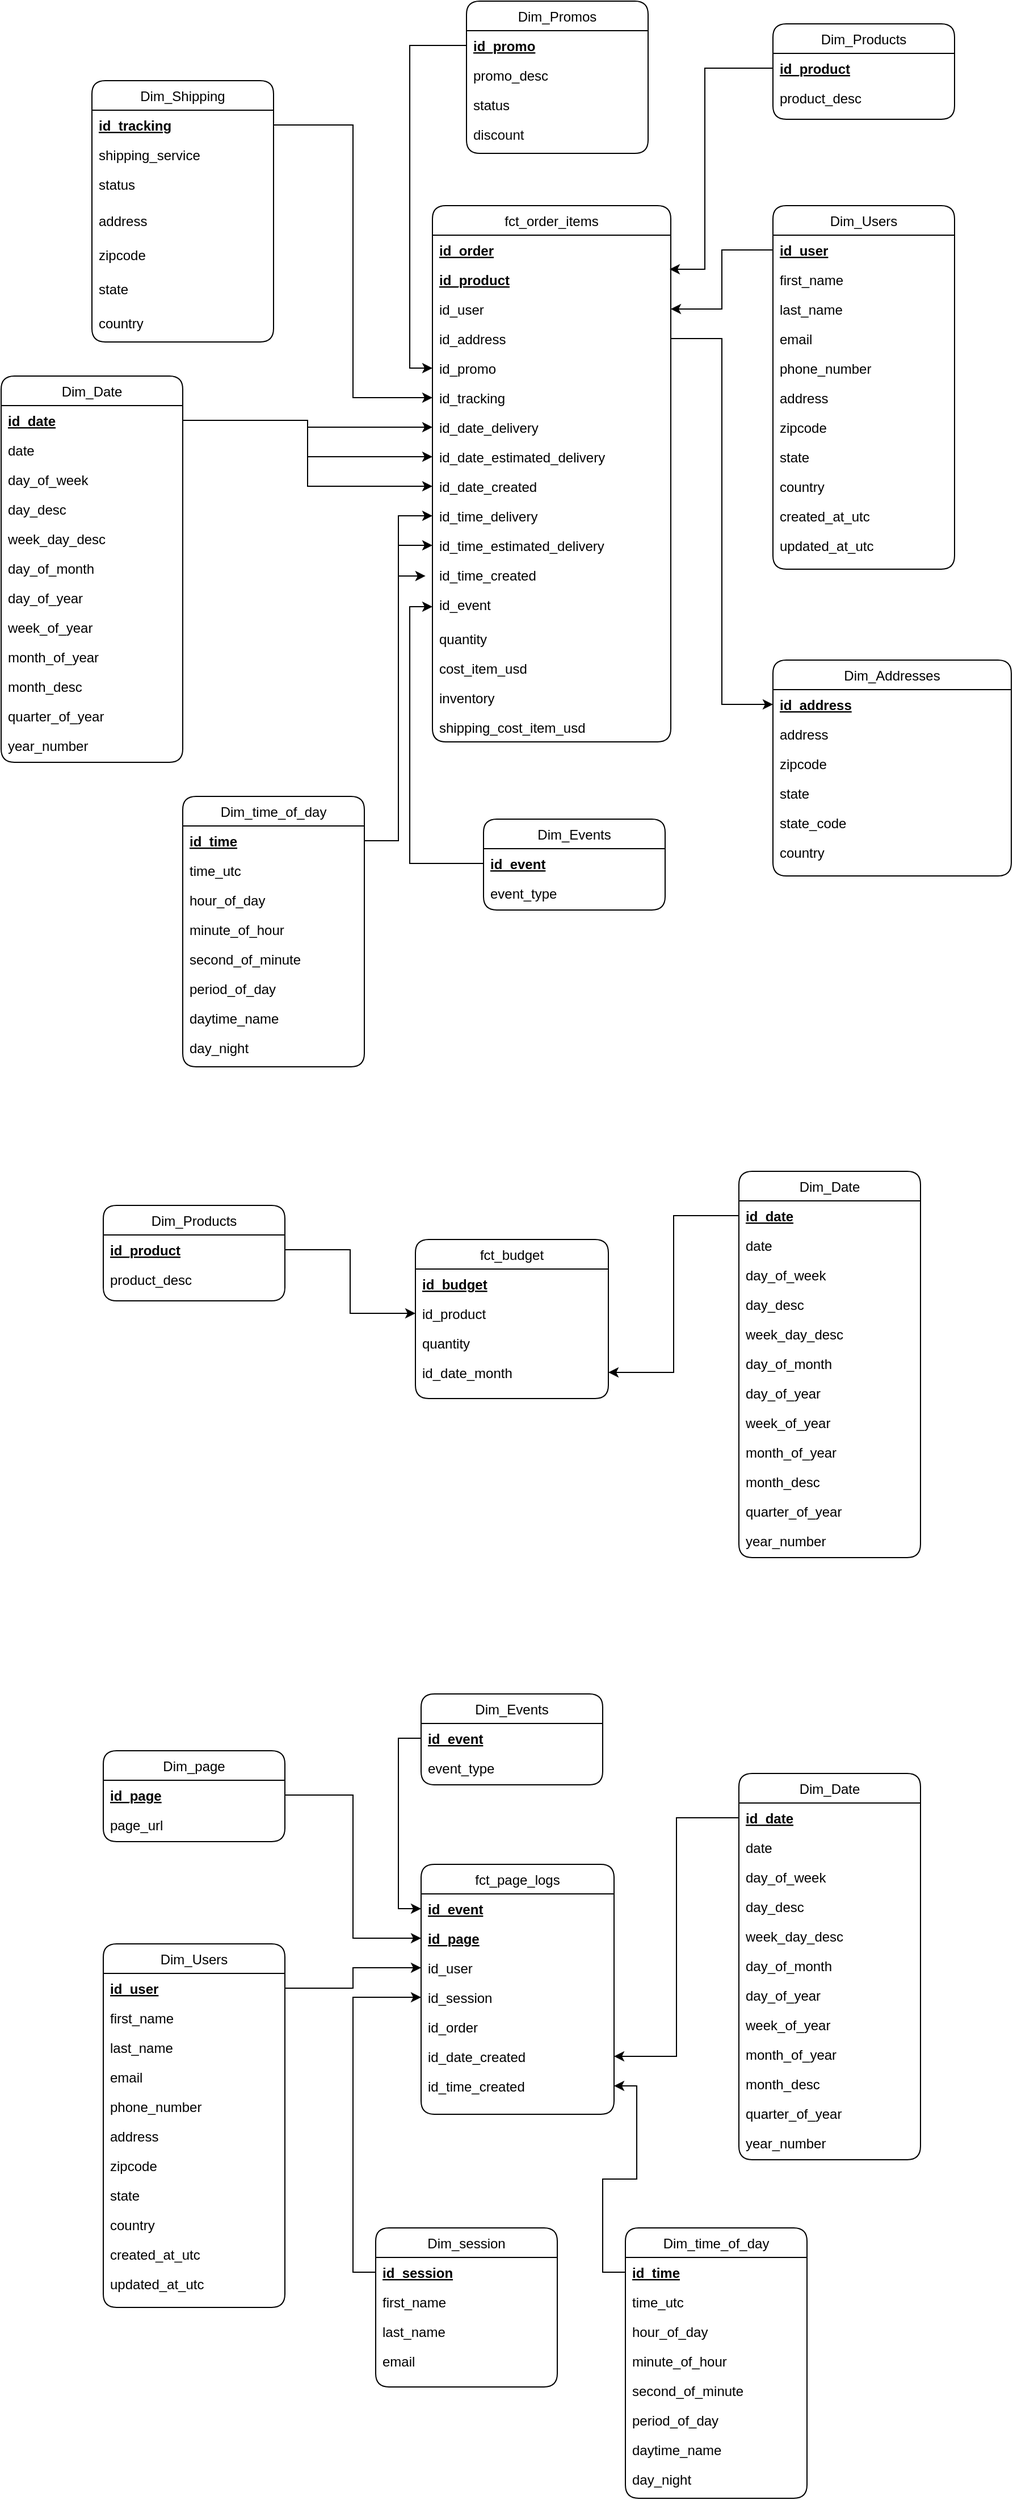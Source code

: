 <mxfile version="22.1.8" type="github">
  <diagram id="C5RBs43oDa-KdzZeNtuy" name="Page-1">
    <mxGraphModel dx="1674" dy="772" grid="1" gridSize="10" guides="1" tooltips="1" connect="1" arrows="1" fold="1" page="1" pageScale="1" pageWidth="1169" pageHeight="1654" background="none" math="0" shadow="0">
      <root>
        <mxCell id="WIyWlLk6GJQsqaUBKTNV-0" />
        <mxCell id="WIyWlLk6GJQsqaUBKTNV-1" parent="WIyWlLk6GJQsqaUBKTNV-0" />
        <mxCell id="zkfFHV4jXpPFQw0GAbJ--0" value="Dim_Users" style="swimlane;fontStyle=0;align=center;verticalAlign=top;childLayout=stackLayout;horizontal=1;startSize=26;horizontalStack=0;resizeParent=1;resizeLast=0;collapsible=1;marginBottom=0;rounded=1;shadow=0;strokeWidth=1;" parent="WIyWlLk6GJQsqaUBKTNV-1" vertex="1">
          <mxGeometry x="760" y="240" width="160" height="320" as="geometry">
            <mxRectangle x="230" y="140" width="160" height="26" as="alternateBounds" />
          </mxGeometry>
        </mxCell>
        <mxCell id="zkfFHV4jXpPFQw0GAbJ--1" value="id_user" style="text;align=left;verticalAlign=top;spacingLeft=4;spacingRight=4;overflow=hidden;rotatable=0;points=[[0,0.5],[1,0.5]];portConstraint=eastwest;fontStyle=5" parent="zkfFHV4jXpPFQw0GAbJ--0" vertex="1">
          <mxGeometry y="26" width="160" height="26" as="geometry" />
        </mxCell>
        <mxCell id="zkfFHV4jXpPFQw0GAbJ--2" value="first_name" style="text;align=left;verticalAlign=top;spacingLeft=4;spacingRight=4;overflow=hidden;rotatable=0;points=[[0,0.5],[1,0.5]];portConstraint=eastwest;rounded=0;shadow=0;html=0;" parent="zkfFHV4jXpPFQw0GAbJ--0" vertex="1">
          <mxGeometry y="52" width="160" height="26" as="geometry" />
        </mxCell>
        <mxCell id="zkfFHV4jXpPFQw0GAbJ--3" value="last_name" style="text;align=left;verticalAlign=top;spacingLeft=4;spacingRight=4;overflow=hidden;rotatable=0;points=[[0,0.5],[1,0.5]];portConstraint=eastwest;rounded=0;shadow=0;html=0;" parent="zkfFHV4jXpPFQw0GAbJ--0" vertex="1">
          <mxGeometry y="78" width="160" height="26" as="geometry" />
        </mxCell>
        <mxCell id="zkfFHV4jXpPFQw0GAbJ--5" value="email" style="text;align=left;verticalAlign=top;spacingLeft=4;spacingRight=4;overflow=hidden;rotatable=0;points=[[0,0.5],[1,0.5]];portConstraint=eastwest;" parent="zkfFHV4jXpPFQw0GAbJ--0" vertex="1">
          <mxGeometry y="104" width="160" height="26" as="geometry" />
        </mxCell>
        <mxCell id="i2FaCJpB0TcWr_fCpN1k-74" value="phone_number" style="text;align=left;verticalAlign=top;spacingLeft=4;spacingRight=4;overflow=hidden;rotatable=0;points=[[0,0.5],[1,0.5]];portConstraint=eastwest;" parent="zkfFHV4jXpPFQw0GAbJ--0" vertex="1">
          <mxGeometry y="130" width="160" height="26" as="geometry" />
        </mxCell>
        <mxCell id="i2FaCJpB0TcWr_fCpN1k-75" value="address" style="text;align=left;verticalAlign=top;spacingLeft=4;spacingRight=4;overflow=hidden;rotatable=0;points=[[0,0.5],[1,0.5]];portConstraint=eastwest;" parent="zkfFHV4jXpPFQw0GAbJ--0" vertex="1">
          <mxGeometry y="156" width="160" height="26" as="geometry" />
        </mxCell>
        <mxCell id="i2FaCJpB0TcWr_fCpN1k-76" value="zipcode" style="text;align=left;verticalAlign=top;spacingLeft=4;spacingRight=4;overflow=hidden;rotatable=0;points=[[0,0.5],[1,0.5]];portConstraint=eastwest;rounded=0;shadow=0;html=0;" parent="zkfFHV4jXpPFQw0GAbJ--0" vertex="1">
          <mxGeometry y="182" width="160" height="26" as="geometry" />
        </mxCell>
        <mxCell id="i2FaCJpB0TcWr_fCpN1k-77" value="state" style="text;align=left;verticalAlign=top;spacingLeft=4;spacingRight=4;overflow=hidden;rotatable=0;points=[[0,0.5],[1,0.5]];portConstraint=eastwest;rounded=0;shadow=0;html=0;" parent="zkfFHV4jXpPFQw0GAbJ--0" vertex="1">
          <mxGeometry y="208" width="160" height="26" as="geometry" />
        </mxCell>
        <mxCell id="i2FaCJpB0TcWr_fCpN1k-78" value="country" style="text;align=left;verticalAlign=top;spacingLeft=4;spacingRight=4;overflow=hidden;rotatable=0;points=[[0,0.5],[1,0.5]];portConstraint=eastwest;rounded=0;shadow=0;html=0;" parent="zkfFHV4jXpPFQw0GAbJ--0" vertex="1">
          <mxGeometry y="234" width="160" height="26" as="geometry" />
        </mxCell>
        <mxCell id="i2FaCJpB0TcWr_fCpN1k-79" value="created_at_utc" style="text;align=left;verticalAlign=top;spacingLeft=4;spacingRight=4;overflow=hidden;rotatable=0;points=[[0,0.5],[1,0.5]];portConstraint=eastwest;rounded=0;shadow=0;html=0;" parent="zkfFHV4jXpPFQw0GAbJ--0" vertex="1">
          <mxGeometry y="260" width="160" height="26" as="geometry" />
        </mxCell>
        <mxCell id="i2FaCJpB0TcWr_fCpN1k-80" value="updated_at_utc" style="text;align=left;verticalAlign=top;spacingLeft=4;spacingRight=4;overflow=hidden;rotatable=0;points=[[0,0.5],[1,0.5]];portConstraint=eastwest;rounded=0;shadow=0;html=0;" parent="zkfFHV4jXpPFQw0GAbJ--0" vertex="1">
          <mxGeometry y="286" width="160" height="26" as="geometry" />
        </mxCell>
        <mxCell id="zkfFHV4jXpPFQw0GAbJ--6" value="Dim_Promos" style="swimlane;fontStyle=0;align=center;verticalAlign=top;childLayout=stackLayout;horizontal=1;startSize=26;horizontalStack=0;resizeParent=1;resizeLast=0;collapsible=1;marginBottom=0;rounded=1;shadow=0;strokeWidth=1;" parent="WIyWlLk6GJQsqaUBKTNV-1" vertex="1">
          <mxGeometry x="490" y="60" width="160" height="134" as="geometry">
            <mxRectangle x="130" y="380" width="160" height="26" as="alternateBounds" />
          </mxGeometry>
        </mxCell>
        <mxCell id="zkfFHV4jXpPFQw0GAbJ--7" value="id_promo" style="text;align=left;verticalAlign=top;spacingLeft=4;spacingRight=4;overflow=hidden;rotatable=0;points=[[0,0.5],[1,0.5]];portConstraint=eastwest;fontStyle=5" parent="zkfFHV4jXpPFQw0GAbJ--6" vertex="1">
          <mxGeometry y="26" width="160" height="26" as="geometry" />
        </mxCell>
        <mxCell id="zkfFHV4jXpPFQw0GAbJ--8" value="promo_desc" style="text;align=left;verticalAlign=top;spacingLeft=4;spacingRight=4;overflow=hidden;rotatable=0;points=[[0,0.5],[1,0.5]];portConstraint=eastwest;rounded=0;shadow=0;html=0;" parent="zkfFHV4jXpPFQw0GAbJ--6" vertex="1">
          <mxGeometry y="52" width="160" height="26" as="geometry" />
        </mxCell>
        <mxCell id="zkfFHV4jXpPFQw0GAbJ--10" value="status" style="text;align=left;verticalAlign=top;spacingLeft=4;spacingRight=4;overflow=hidden;rotatable=0;points=[[0,0.5],[1,0.5]];portConstraint=eastwest;fontStyle=0" parent="zkfFHV4jXpPFQw0GAbJ--6" vertex="1">
          <mxGeometry y="78" width="160" height="26" as="geometry" />
        </mxCell>
        <mxCell id="zkfFHV4jXpPFQw0GAbJ--11" value="discount" style="text;align=left;verticalAlign=top;spacingLeft=4;spacingRight=4;overflow=hidden;rotatable=0;points=[[0,0.5],[1,0.5]];portConstraint=eastwest;fillColor=none;fontColor=#080808;" parent="zkfFHV4jXpPFQw0GAbJ--6" vertex="1">
          <mxGeometry y="104" width="160" height="26" as="geometry" />
        </mxCell>
        <mxCell id="zkfFHV4jXpPFQw0GAbJ--13" value="Dim_Products" style="swimlane;fontStyle=0;align=center;verticalAlign=top;childLayout=stackLayout;horizontal=1;startSize=26;horizontalStack=0;resizeParent=1;resizeLast=0;collapsible=1;marginBottom=0;rounded=1;shadow=0;strokeWidth=1;" parent="WIyWlLk6GJQsqaUBKTNV-1" vertex="1">
          <mxGeometry x="760" y="80" width="160" height="84" as="geometry">
            <mxRectangle x="340" y="380" width="170" height="26" as="alternateBounds" />
          </mxGeometry>
        </mxCell>
        <mxCell id="zkfFHV4jXpPFQw0GAbJ--14" value="id_product" style="text;align=left;verticalAlign=top;spacingLeft=4;spacingRight=4;overflow=hidden;rotatable=0;points=[[0,0.5],[1,0.5]];portConstraint=eastwest;fontStyle=5" parent="zkfFHV4jXpPFQw0GAbJ--13" vertex="1">
          <mxGeometry y="26" width="160" height="26" as="geometry" />
        </mxCell>
        <mxCell id="i2FaCJpB0TcWr_fCpN1k-72" value="product_desc" style="text;align=left;verticalAlign=top;spacingLeft=4;spacingRight=4;overflow=hidden;rotatable=0;points=[[0,0.5],[1,0.5]];portConstraint=eastwest;" parent="zkfFHV4jXpPFQw0GAbJ--13" vertex="1">
          <mxGeometry y="52" width="160" height="26" as="geometry" />
        </mxCell>
        <mxCell id="zkfFHV4jXpPFQw0GAbJ--17" value="Dim_Shipping" style="swimlane;fontStyle=0;align=center;verticalAlign=top;childLayout=stackLayout;horizontal=1;startSize=26;horizontalStack=0;resizeParent=1;resizeLast=0;collapsible=1;marginBottom=0;rounded=1;shadow=0;strokeWidth=1;" parent="WIyWlLk6GJQsqaUBKTNV-1" vertex="1">
          <mxGeometry x="160" y="130" width="160" height="230" as="geometry">
            <mxRectangle x="550" y="140" width="160" height="26" as="alternateBounds" />
          </mxGeometry>
        </mxCell>
        <mxCell id="zkfFHV4jXpPFQw0GAbJ--18" value="id_tracking" style="text;align=left;verticalAlign=top;spacingLeft=4;spacingRight=4;overflow=hidden;rotatable=0;points=[[0,0.5],[1,0.5]];portConstraint=eastwest;fontStyle=5" parent="zkfFHV4jXpPFQw0GAbJ--17" vertex="1">
          <mxGeometry y="26" width="160" height="26" as="geometry" />
        </mxCell>
        <mxCell id="zkfFHV4jXpPFQw0GAbJ--19" value="shipping_service" style="text;align=left;verticalAlign=top;spacingLeft=4;spacingRight=4;overflow=hidden;rotatable=0;points=[[0,0.5],[1,0.5]];portConstraint=eastwest;rounded=0;shadow=0;html=0;" parent="zkfFHV4jXpPFQw0GAbJ--17" vertex="1">
          <mxGeometry y="52" width="160" height="26" as="geometry" />
        </mxCell>
        <mxCell id="zkfFHV4jXpPFQw0GAbJ--20" value="status" style="text;align=left;verticalAlign=top;spacingLeft=4;spacingRight=4;overflow=hidden;rotatable=0;points=[[0,0.5],[1,0.5]];portConstraint=eastwest;rounded=0;shadow=0;html=0;" parent="zkfFHV4jXpPFQw0GAbJ--17" vertex="1">
          <mxGeometry y="78" width="160" height="32" as="geometry" />
        </mxCell>
        <mxCell id="lI-WsEFIjH9o6tWNf5eX-2" value="address" style="text;align=left;verticalAlign=top;spacingLeft=4;spacingRight=4;overflow=hidden;rotatable=0;points=[[0,0.5],[1,0.5]];portConstraint=eastwest;rounded=0;shadow=0;html=0;" parent="zkfFHV4jXpPFQw0GAbJ--17" vertex="1">
          <mxGeometry y="110" width="160" height="30" as="geometry" />
        </mxCell>
        <mxCell id="lI-WsEFIjH9o6tWNf5eX-3" value="zipcode" style="text;align=left;verticalAlign=top;spacingLeft=4;spacingRight=4;overflow=hidden;rotatable=0;points=[[0,0.5],[1,0.5]];portConstraint=eastwest;rounded=0;shadow=0;html=0;" parent="zkfFHV4jXpPFQw0GAbJ--17" vertex="1">
          <mxGeometry y="140" width="160" height="30" as="geometry" />
        </mxCell>
        <mxCell id="lI-WsEFIjH9o6tWNf5eX-4" value="state" style="text;align=left;verticalAlign=top;spacingLeft=4;spacingRight=4;overflow=hidden;rotatable=0;points=[[0,0.5],[1,0.5]];portConstraint=eastwest;rounded=0;shadow=0;html=0;" parent="zkfFHV4jXpPFQw0GAbJ--17" vertex="1">
          <mxGeometry y="170" width="160" height="30" as="geometry" />
        </mxCell>
        <mxCell id="lI-WsEFIjH9o6tWNf5eX-5" value="country" style="text;align=left;verticalAlign=top;spacingLeft=4;spacingRight=4;overflow=hidden;rotatable=0;points=[[0,0.5],[1,0.5]];portConstraint=eastwest;rounded=0;shadow=0;html=0;" parent="zkfFHV4jXpPFQw0GAbJ--17" vertex="1">
          <mxGeometry y="200" width="160" height="18" as="geometry" />
        </mxCell>
        <mxCell id="i2FaCJpB0TcWr_fCpN1k-39" value="Dim_Addresses" style="swimlane;fontStyle=0;align=center;verticalAlign=top;childLayout=stackLayout;horizontal=1;startSize=26;horizontalStack=0;resizeParent=1;resizeLast=0;collapsible=1;marginBottom=0;rounded=1;shadow=0;strokeWidth=1;" parent="WIyWlLk6GJQsqaUBKTNV-1" vertex="1">
          <mxGeometry x="760" y="640" width="210" height="190" as="geometry">
            <mxRectangle x="550" y="140" width="160" height="26" as="alternateBounds" />
          </mxGeometry>
        </mxCell>
        <mxCell id="i2FaCJpB0TcWr_fCpN1k-40" value="id_address" style="text;align=left;verticalAlign=top;spacingLeft=4;spacingRight=4;overflow=hidden;rotatable=0;points=[[0,0.5],[1,0.5]];portConstraint=eastwest;fontStyle=5" parent="i2FaCJpB0TcWr_fCpN1k-39" vertex="1">
          <mxGeometry y="26" width="210" height="26" as="geometry" />
        </mxCell>
        <mxCell id="i2FaCJpB0TcWr_fCpN1k-41" value="address" style="text;align=left;verticalAlign=top;spacingLeft=4;spacingRight=4;overflow=hidden;rotatable=0;points=[[0,0.5],[1,0.5]];portConstraint=eastwest;rounded=0;shadow=0;html=0;" parent="i2FaCJpB0TcWr_fCpN1k-39" vertex="1">
          <mxGeometry y="52" width="210" height="26" as="geometry" />
        </mxCell>
        <mxCell id="i2FaCJpB0TcWr_fCpN1k-42" value="zipcode" style="text;align=left;verticalAlign=top;spacingLeft=4;spacingRight=4;overflow=hidden;rotatable=0;points=[[0,0.5],[1,0.5]];portConstraint=eastwest;rounded=0;shadow=0;html=0;" parent="i2FaCJpB0TcWr_fCpN1k-39" vertex="1">
          <mxGeometry y="78" width="210" height="26" as="geometry" />
        </mxCell>
        <mxCell id="i2FaCJpB0TcWr_fCpN1k-43" value="state" style="text;align=left;verticalAlign=top;spacingLeft=4;spacingRight=4;overflow=hidden;rotatable=0;points=[[0,0.5],[1,0.5]];portConstraint=eastwest;rounded=0;shadow=0;html=0;" parent="i2FaCJpB0TcWr_fCpN1k-39" vertex="1">
          <mxGeometry y="104" width="210" height="26" as="geometry" />
        </mxCell>
        <mxCell id="i2FaCJpB0TcWr_fCpN1k-44" value="state_code" style="text;align=left;verticalAlign=top;spacingLeft=4;spacingRight=4;overflow=hidden;rotatable=0;points=[[0,0.5],[1,0.5]];portConstraint=eastwest;rounded=0;shadow=0;html=0;" parent="i2FaCJpB0TcWr_fCpN1k-39" vertex="1">
          <mxGeometry y="130" width="210" height="26" as="geometry" />
        </mxCell>
        <mxCell id="zwjrpBFtv3mf3SSOhnHo-60" value="country" style="text;align=left;verticalAlign=top;spacingLeft=4;spacingRight=4;overflow=hidden;rotatable=0;points=[[0,0.5],[1,0.5]];portConstraint=eastwest;rounded=0;shadow=0;html=0;" vertex="1" parent="i2FaCJpB0TcWr_fCpN1k-39">
          <mxGeometry y="156" width="210" height="26" as="geometry" />
        </mxCell>
        <mxCell id="i2FaCJpB0TcWr_fCpN1k-81" value="Dim_Date" style="swimlane;fontStyle=0;align=center;verticalAlign=top;childLayout=stackLayout;horizontal=1;startSize=26;horizontalStack=0;resizeParent=1;resizeLast=0;collapsible=1;marginBottom=0;rounded=1;shadow=0;strokeWidth=1;" parent="WIyWlLk6GJQsqaUBKTNV-1" vertex="1">
          <mxGeometry x="80" y="390" width="160" height="340" as="geometry">
            <mxRectangle x="230" y="140" width="160" height="26" as="alternateBounds" />
          </mxGeometry>
        </mxCell>
        <mxCell id="i2FaCJpB0TcWr_fCpN1k-82" value="id_date" style="text;align=left;verticalAlign=top;spacingLeft=4;spacingRight=4;overflow=hidden;rotatable=0;points=[[0,0.5],[1,0.5]];portConstraint=eastwest;fontStyle=5" parent="i2FaCJpB0TcWr_fCpN1k-81" vertex="1">
          <mxGeometry y="26" width="160" height="26" as="geometry" />
        </mxCell>
        <mxCell id="i2FaCJpB0TcWr_fCpN1k-83" value="date" style="text;align=left;verticalAlign=top;spacingLeft=4;spacingRight=4;overflow=hidden;rotatable=0;points=[[0,0.5],[1,0.5]];portConstraint=eastwest;rounded=0;shadow=0;html=0;" parent="i2FaCJpB0TcWr_fCpN1k-81" vertex="1">
          <mxGeometry y="52" width="160" height="26" as="geometry" />
        </mxCell>
        <mxCell id="i2FaCJpB0TcWr_fCpN1k-84" value="day_of_week" style="text;align=left;verticalAlign=top;spacingLeft=4;spacingRight=4;overflow=hidden;rotatable=0;points=[[0,0.5],[1,0.5]];portConstraint=eastwest;rounded=0;shadow=0;html=0;" parent="i2FaCJpB0TcWr_fCpN1k-81" vertex="1">
          <mxGeometry y="78" width="160" height="26" as="geometry" />
        </mxCell>
        <mxCell id="i2FaCJpB0TcWr_fCpN1k-85" value="day_desc" style="text;align=left;verticalAlign=top;spacingLeft=4;spacingRight=4;overflow=hidden;rotatable=0;points=[[0,0.5],[1,0.5]];portConstraint=eastwest;" parent="i2FaCJpB0TcWr_fCpN1k-81" vertex="1">
          <mxGeometry y="104" width="160" height="26" as="geometry" />
        </mxCell>
        <mxCell id="i2FaCJpB0TcWr_fCpN1k-86" value="week_day_desc" style="text;align=left;verticalAlign=top;spacingLeft=4;spacingRight=4;overflow=hidden;rotatable=0;points=[[0,0.5],[1,0.5]];portConstraint=eastwest;" parent="i2FaCJpB0TcWr_fCpN1k-81" vertex="1">
          <mxGeometry y="130" width="160" height="26" as="geometry" />
        </mxCell>
        <mxCell id="i2FaCJpB0TcWr_fCpN1k-87" value="day_of_month" style="text;align=left;verticalAlign=top;spacingLeft=4;spacingRight=4;overflow=hidden;rotatable=0;points=[[0,0.5],[1,0.5]];portConstraint=eastwest;" parent="i2FaCJpB0TcWr_fCpN1k-81" vertex="1">
          <mxGeometry y="156" width="160" height="26" as="geometry" />
        </mxCell>
        <mxCell id="i2FaCJpB0TcWr_fCpN1k-88" value="day_of_year" style="text;align=left;verticalAlign=top;spacingLeft=4;spacingRight=4;overflow=hidden;rotatable=0;points=[[0,0.5],[1,0.5]];portConstraint=eastwest;rounded=0;shadow=0;html=0;" parent="i2FaCJpB0TcWr_fCpN1k-81" vertex="1">
          <mxGeometry y="182" width="160" height="26" as="geometry" />
        </mxCell>
        <mxCell id="seoVJXVOzfk40BGgLGnf-0" value="week_of_year" style="text;align=left;verticalAlign=top;spacingLeft=4;spacingRight=4;overflow=hidden;rotatable=0;points=[[0,0.5],[1,0.5]];portConstraint=eastwest;rounded=0;shadow=0;html=0;" parent="i2FaCJpB0TcWr_fCpN1k-81" vertex="1">
          <mxGeometry y="208" width="160" height="26" as="geometry" />
        </mxCell>
        <mxCell id="seoVJXVOzfk40BGgLGnf-2" value="month_of_year" style="text;align=left;verticalAlign=top;spacingLeft=4;spacingRight=4;overflow=hidden;rotatable=0;points=[[0,0.5],[1,0.5]];portConstraint=eastwest;rounded=0;shadow=0;html=0;" parent="i2FaCJpB0TcWr_fCpN1k-81" vertex="1">
          <mxGeometry y="234" width="160" height="26" as="geometry" />
        </mxCell>
        <mxCell id="seoVJXVOzfk40BGgLGnf-3" value="month_desc" style="text;align=left;verticalAlign=top;spacingLeft=4;spacingRight=4;overflow=hidden;rotatable=0;points=[[0,0.5],[1,0.5]];portConstraint=eastwest;rounded=0;shadow=0;html=0;" parent="i2FaCJpB0TcWr_fCpN1k-81" vertex="1">
          <mxGeometry y="260" width="160" height="26" as="geometry" />
        </mxCell>
        <mxCell id="seoVJXVOzfk40BGgLGnf-1" value="quarter_of_year" style="text;align=left;verticalAlign=top;spacingLeft=4;spacingRight=4;overflow=hidden;rotatable=0;points=[[0,0.5],[1,0.5]];portConstraint=eastwest;rounded=0;shadow=0;html=0;" parent="i2FaCJpB0TcWr_fCpN1k-81" vertex="1">
          <mxGeometry y="286" width="160" height="26" as="geometry" />
        </mxCell>
        <mxCell id="seoVJXVOzfk40BGgLGnf-4" value="year_number" style="text;align=left;verticalAlign=top;spacingLeft=4;spacingRight=4;overflow=hidden;rotatable=0;points=[[0,0.5],[1,0.5]];portConstraint=eastwest;rounded=0;shadow=0;html=0;" parent="i2FaCJpB0TcWr_fCpN1k-81" vertex="1">
          <mxGeometry y="312" width="160" height="26" as="geometry" />
        </mxCell>
        <mxCell id="i2FaCJpB0TcWr_fCpN1k-115" value="" style="group;labelBackgroundColor=#1d29d3;" parent="WIyWlLk6GJQsqaUBKTNV-1" vertex="1" connectable="0">
          <mxGeometry x="410" y="240" width="260" height="470" as="geometry" />
        </mxCell>
        <mxCell id="i2FaCJpB0TcWr_fCpN1k-28" value="fct_order_items" style="swimlane;fontStyle=0;align=center;verticalAlign=top;childLayout=stackLayout;horizontal=1;startSize=26;horizontalStack=0;resizeParent=1;resizeLast=0;collapsible=1;marginBottom=0;rounded=1;shadow=0;strokeWidth=1;labelBackgroundColor=none;labelBorderColor=none;" parent="i2FaCJpB0TcWr_fCpN1k-115" vertex="1">
          <mxGeometry x="50" width="210" height="472" as="geometry">
            <mxRectangle x="550" y="140" width="160" height="26" as="alternateBounds" />
          </mxGeometry>
        </mxCell>
        <mxCell id="i2FaCJpB0TcWr_fCpN1k-29" value="id_order" style="text;align=left;verticalAlign=top;spacingLeft=4;spacingRight=4;overflow=hidden;rotatable=0;points=[[0,0.5],[1,0.5]];portConstraint=eastwest;fontStyle=5" parent="i2FaCJpB0TcWr_fCpN1k-28" vertex="1">
          <mxGeometry y="26" width="210" height="26" as="geometry" />
        </mxCell>
        <mxCell id="i2FaCJpB0TcWr_fCpN1k-30" value="id_product" style="text;align=left;verticalAlign=top;spacingLeft=4;spacingRight=4;overflow=hidden;rotatable=0;points=[[0,0.5],[1,0.5]];portConstraint=eastwest;rounded=0;shadow=0;html=0;fontStyle=5" parent="i2FaCJpB0TcWr_fCpN1k-28" vertex="1">
          <mxGeometry y="52" width="210" height="26" as="geometry" />
        </mxCell>
        <mxCell id="i2FaCJpB0TcWr_fCpN1k-31" value="id_user" style="text;align=left;verticalAlign=top;spacingLeft=4;spacingRight=4;overflow=hidden;rotatable=0;points=[[0,0.5],[1,0.5]];portConstraint=eastwest;rounded=0;shadow=0;html=0;" parent="i2FaCJpB0TcWr_fCpN1k-28" vertex="1">
          <mxGeometry y="78" width="210" height="26" as="geometry" />
        </mxCell>
        <mxCell id="i2FaCJpB0TcWr_fCpN1k-32" value="id_address" style="text;align=left;verticalAlign=top;spacingLeft=4;spacingRight=4;overflow=hidden;rotatable=0;points=[[0,0.5],[1,0.5]];portConstraint=eastwest;rounded=0;shadow=0;html=0;" parent="i2FaCJpB0TcWr_fCpN1k-28" vertex="1">
          <mxGeometry y="104" width="210" height="26" as="geometry" />
        </mxCell>
        <mxCell id="i2FaCJpB0TcWr_fCpN1k-33" value="id_promo" style="text;align=left;verticalAlign=top;spacingLeft=4;spacingRight=4;overflow=hidden;rotatable=0;points=[[0,0.5],[1,0.5]];portConstraint=eastwest;rounded=0;shadow=0;html=0;" parent="i2FaCJpB0TcWr_fCpN1k-28" vertex="1">
          <mxGeometry y="130" width="210" height="26" as="geometry" />
        </mxCell>
        <mxCell id="i2FaCJpB0TcWr_fCpN1k-36" value="id_tracking" style="text;align=left;verticalAlign=top;spacingLeft=4;spacingRight=4;overflow=hidden;rotatable=0;points=[[0,0.5],[1,0.5]];portConstraint=eastwest;" parent="i2FaCJpB0TcWr_fCpN1k-28" vertex="1">
          <mxGeometry y="156" width="210" height="26" as="geometry" />
        </mxCell>
        <mxCell id="i2FaCJpB0TcWr_fCpN1k-35" value="id_date_delivery" style="text;align=left;verticalAlign=top;spacingLeft=4;spacingRight=4;overflow=hidden;rotatable=0;points=[[0,0.5],[1,0.5]];portConstraint=eastwest;" parent="i2FaCJpB0TcWr_fCpN1k-28" vertex="1">
          <mxGeometry y="182" width="210" height="26" as="geometry" />
        </mxCell>
        <mxCell id="i2FaCJpB0TcWr_fCpN1k-37" value="id_date_estimated_delivery" style="text;align=left;verticalAlign=top;spacingLeft=4;spacingRight=4;overflow=hidden;rotatable=0;points=[[0,0.5],[1,0.5]];portConstraint=eastwest;" parent="i2FaCJpB0TcWr_fCpN1k-28" vertex="1">
          <mxGeometry y="208" width="210" height="26" as="geometry" />
        </mxCell>
        <mxCell id="i2FaCJpB0TcWr_fCpN1k-49" value="id_date_created" style="text;align=left;verticalAlign=top;spacingLeft=4;spacingRight=4;overflow=hidden;rotatable=0;points=[[0,0.5],[1,0.5]];portConstraint=eastwest;strokeColor=none;" parent="i2FaCJpB0TcWr_fCpN1k-28" vertex="1">
          <mxGeometry y="234" width="210" height="26" as="geometry" />
        </mxCell>
        <mxCell id="mUMttFHbYUwzxIuWsMn8-22" value="id_time_delivery" style="text;align=left;verticalAlign=top;spacingLeft=4;spacingRight=4;overflow=hidden;rotatable=0;points=[[0,0.5],[1,0.5]];portConstraint=eastwest;" parent="i2FaCJpB0TcWr_fCpN1k-28" vertex="1">
          <mxGeometry y="260" width="210" height="26" as="geometry" />
        </mxCell>
        <mxCell id="mUMttFHbYUwzxIuWsMn8-23" value="id_time_estimated_delivery" style="text;align=left;verticalAlign=top;spacingLeft=4;spacingRight=4;overflow=hidden;rotatable=0;points=[[0,0.5],[1,0.5]];portConstraint=eastwest;" parent="i2FaCJpB0TcWr_fCpN1k-28" vertex="1">
          <mxGeometry y="286" width="210" height="26" as="geometry" />
        </mxCell>
        <mxCell id="mUMttFHbYUwzxIuWsMn8-24" value="id_time_created" style="text;align=left;verticalAlign=top;spacingLeft=4;spacingRight=4;overflow=hidden;rotatable=0;points=[[0,0.5],[1,0.5]];portConstraint=eastwest;strokeColor=none;" parent="i2FaCJpB0TcWr_fCpN1k-28" vertex="1">
          <mxGeometry y="312" width="210" height="26" as="geometry" />
        </mxCell>
        <mxCell id="i2FaCJpB0TcWr_fCpN1k-164" value="id_event" style="text;align=left;verticalAlign=top;spacingLeft=4;spacingRight=4;overflow=hidden;rotatable=0;points=[[0,0.5],[1,0.5]];portConstraint=eastwest;strokeColor=none;" parent="i2FaCJpB0TcWr_fCpN1k-28" vertex="1">
          <mxGeometry y="338" width="210" height="30" as="geometry" />
        </mxCell>
        <mxCell id="i2FaCJpB0TcWr_fCpN1k-158" value="quantity" style="text;align=left;verticalAlign=top;spacingLeft=4;spacingRight=4;overflow=hidden;rotatable=0;points=[[0,0.5],[1,0.5]];portConstraint=eastwest;strokeColor=none;" parent="i2FaCJpB0TcWr_fCpN1k-28" vertex="1">
          <mxGeometry y="368" width="210" height="26" as="geometry" />
        </mxCell>
        <mxCell id="i2FaCJpB0TcWr_fCpN1k-159" value="cost_item_usd" style="text;align=left;verticalAlign=top;spacingLeft=4;spacingRight=4;overflow=hidden;rotatable=0;points=[[0,0.5],[1,0.5]];portConstraint=eastwest;" parent="i2FaCJpB0TcWr_fCpN1k-28" vertex="1">
          <mxGeometry y="394" width="210" height="26" as="geometry" />
        </mxCell>
        <mxCell id="i2FaCJpB0TcWr_fCpN1k-160" value="inventory" style="text;align=left;verticalAlign=top;spacingLeft=4;spacingRight=4;overflow=hidden;rotatable=0;points=[[0,0.5],[1,0.5]];portConstraint=eastwest;" parent="i2FaCJpB0TcWr_fCpN1k-28" vertex="1">
          <mxGeometry y="420" width="210" height="26" as="geometry" />
        </mxCell>
        <mxCell id="i2FaCJpB0TcWr_fCpN1k-162" value="shipping_cost_item_usd" style="text;align=left;verticalAlign=top;spacingLeft=4;spacingRight=4;overflow=hidden;rotatable=0;points=[[0,0.5],[1,0.5]];portConstraint=eastwest;" parent="i2FaCJpB0TcWr_fCpN1k-28" vertex="1">
          <mxGeometry y="446" width="210" height="26" as="geometry" />
        </mxCell>
        <mxCell id="i2FaCJpB0TcWr_fCpN1k-118" style="edgeStyle=orthogonalEdgeStyle;rounded=0;orthogonalLoop=1;jettySize=auto;html=1;exitX=1;exitY=0.5;exitDx=0;exitDy=0;entryX=0;entryY=0.5;entryDx=0;entryDy=0;" parent="WIyWlLk6GJQsqaUBKTNV-1" source="i2FaCJpB0TcWr_fCpN1k-32" target="i2FaCJpB0TcWr_fCpN1k-40" edge="1">
          <mxGeometry relative="1" as="geometry" />
        </mxCell>
        <mxCell id="i2FaCJpB0TcWr_fCpN1k-137" value="Dim_Events" style="swimlane;fontStyle=0;align=center;verticalAlign=top;childLayout=stackLayout;horizontal=1;startSize=26;horizontalStack=0;resizeParent=1;resizeLast=0;collapsible=1;marginBottom=0;rounded=1;shadow=0;strokeWidth=1;" parent="WIyWlLk6GJQsqaUBKTNV-1" vertex="1">
          <mxGeometry x="450" y="1550" width="160" height="80" as="geometry">
            <mxRectangle x="230" y="140" width="160" height="26" as="alternateBounds" />
          </mxGeometry>
        </mxCell>
        <mxCell id="i2FaCJpB0TcWr_fCpN1k-138" value="id_event" style="text;align=left;verticalAlign=top;spacingLeft=4;spacingRight=4;overflow=hidden;rotatable=0;points=[[0,0.5],[1,0.5]];portConstraint=eastwest;fontStyle=5" parent="i2FaCJpB0TcWr_fCpN1k-137" vertex="1">
          <mxGeometry y="26" width="160" height="26" as="geometry" />
        </mxCell>
        <mxCell id="i2FaCJpB0TcWr_fCpN1k-140" value="event_type" style="text;align=left;verticalAlign=top;spacingLeft=4;spacingRight=4;overflow=hidden;rotatable=0;points=[[0,0.5],[1,0.5]];portConstraint=eastwest;rounded=0;shadow=0;html=0;" parent="i2FaCJpB0TcWr_fCpN1k-137" vertex="1">
          <mxGeometry y="52" width="160" height="26" as="geometry" />
        </mxCell>
        <mxCell id="i2FaCJpB0TcWr_fCpN1k-169" value="fct_budget" style="swimlane;fontStyle=0;align=center;verticalAlign=top;childLayout=stackLayout;horizontal=1;startSize=26;horizontalStack=0;resizeParent=1;resizeLast=0;collapsible=1;marginBottom=0;rounded=1;shadow=0;strokeWidth=1;" parent="WIyWlLk6GJQsqaUBKTNV-1" vertex="1">
          <mxGeometry x="445" y="1150" width="170" height="140" as="geometry">
            <mxRectangle x="550" y="140" width="160" height="26" as="alternateBounds" />
          </mxGeometry>
        </mxCell>
        <mxCell id="i2FaCJpB0TcWr_fCpN1k-171" value="id_budget" style="text;align=left;verticalAlign=top;spacingLeft=4;spacingRight=4;overflow=hidden;rotatable=0;points=[[0,0.5],[1,0.5]];portConstraint=eastwest;rounded=0;shadow=0;html=0;fontStyle=5" parent="i2FaCJpB0TcWr_fCpN1k-169" vertex="1">
          <mxGeometry y="26" width="170" height="26" as="geometry" />
        </mxCell>
        <mxCell id="i2FaCJpB0TcWr_fCpN1k-170" value="id_product" style="text;align=left;verticalAlign=top;spacingLeft=4;spacingRight=4;overflow=hidden;rotatable=0;points=[[0,0.5],[1,0.5]];portConstraint=eastwest;fontStyle=0" parent="i2FaCJpB0TcWr_fCpN1k-169" vertex="1">
          <mxGeometry y="52" width="170" height="26" as="geometry" />
        </mxCell>
        <mxCell id="i2FaCJpB0TcWr_fCpN1k-172" value="quantity" style="text;align=left;verticalAlign=top;spacingLeft=4;spacingRight=4;overflow=hidden;rotatable=0;points=[[0,0.5],[1,0.5]];portConstraint=eastwest;rounded=0;shadow=0;html=0;" parent="i2FaCJpB0TcWr_fCpN1k-169" vertex="1">
          <mxGeometry y="78" width="170" height="26" as="geometry" />
        </mxCell>
        <mxCell id="mUMttFHbYUwzxIuWsMn8-0" value="id_date_month" style="text;align=left;verticalAlign=top;spacingLeft=4;spacingRight=4;overflow=hidden;rotatable=0;points=[[0,0.5],[1,0.5]];portConstraint=eastwest;rounded=0;shadow=0;html=0;" parent="i2FaCJpB0TcWr_fCpN1k-169" vertex="1">
          <mxGeometry y="104" width="170" height="26" as="geometry" />
        </mxCell>
        <mxCell id="seoVJXVOzfk40BGgLGnf-5" value="Dim_time_of_day" style="swimlane;fontStyle=0;align=center;verticalAlign=top;childLayout=stackLayout;horizontal=1;startSize=26;horizontalStack=0;resizeParent=1;resizeLast=0;collapsible=1;marginBottom=0;rounded=1;shadow=0;strokeWidth=1;" parent="WIyWlLk6GJQsqaUBKTNV-1" vertex="1">
          <mxGeometry x="240" y="760" width="160" height="238" as="geometry">
            <mxRectangle x="230" y="140" width="160" height="26" as="alternateBounds" />
          </mxGeometry>
        </mxCell>
        <mxCell id="seoVJXVOzfk40BGgLGnf-6" value="id_time" style="text;align=left;verticalAlign=top;spacingLeft=4;spacingRight=4;overflow=hidden;rotatable=0;points=[[0,0.5],[1,0.5]];portConstraint=eastwest;fontStyle=5" parent="seoVJXVOzfk40BGgLGnf-5" vertex="1">
          <mxGeometry y="26" width="160" height="26" as="geometry" />
        </mxCell>
        <mxCell id="seoVJXVOzfk40BGgLGnf-7" value="time_utc" style="text;align=left;verticalAlign=top;spacingLeft=4;spacingRight=4;overflow=hidden;rotatable=0;points=[[0,0.5],[1,0.5]];portConstraint=eastwest;rounded=0;shadow=0;html=0;" parent="seoVJXVOzfk40BGgLGnf-5" vertex="1">
          <mxGeometry y="52" width="160" height="26" as="geometry" />
        </mxCell>
        <mxCell id="seoVJXVOzfk40BGgLGnf-8" value="hour_of_day" style="text;align=left;verticalAlign=top;spacingLeft=4;spacingRight=4;overflow=hidden;rotatable=0;points=[[0,0.5],[1,0.5]];portConstraint=eastwest;rounded=0;shadow=0;html=0;" parent="seoVJXVOzfk40BGgLGnf-5" vertex="1">
          <mxGeometry y="78" width="160" height="26" as="geometry" />
        </mxCell>
        <mxCell id="seoVJXVOzfk40BGgLGnf-9" value="minute_of_hour" style="text;align=left;verticalAlign=top;spacingLeft=4;spacingRight=4;overflow=hidden;rotatable=0;points=[[0,0.5],[1,0.5]];portConstraint=eastwest;" parent="seoVJXVOzfk40BGgLGnf-5" vertex="1">
          <mxGeometry y="104" width="160" height="26" as="geometry" />
        </mxCell>
        <mxCell id="seoVJXVOzfk40BGgLGnf-10" value="second_of_minute" style="text;align=left;verticalAlign=top;spacingLeft=4;spacingRight=4;overflow=hidden;rotatable=0;points=[[0,0.5],[1,0.5]];portConstraint=eastwest;" parent="seoVJXVOzfk40BGgLGnf-5" vertex="1">
          <mxGeometry y="130" width="160" height="26" as="geometry" />
        </mxCell>
        <mxCell id="seoVJXVOzfk40BGgLGnf-11" value="period_of_day" style="text;align=left;verticalAlign=top;spacingLeft=4;spacingRight=4;overflow=hidden;rotatable=0;points=[[0,0.5],[1,0.5]];portConstraint=eastwest;" parent="seoVJXVOzfk40BGgLGnf-5" vertex="1">
          <mxGeometry y="156" width="160" height="26" as="geometry" />
        </mxCell>
        <mxCell id="seoVJXVOzfk40BGgLGnf-12" value="daytime_name" style="text;align=left;verticalAlign=top;spacingLeft=4;spacingRight=4;overflow=hidden;rotatable=0;points=[[0,0.5],[1,0.5]];portConstraint=eastwest;rounded=0;shadow=0;html=0;" parent="seoVJXVOzfk40BGgLGnf-5" vertex="1">
          <mxGeometry y="182" width="160" height="26" as="geometry" />
        </mxCell>
        <mxCell id="seoVJXVOzfk40BGgLGnf-13" value="day_night" style="text;align=left;verticalAlign=top;spacingLeft=4;spacingRight=4;overflow=hidden;rotatable=0;points=[[0,0.5],[1,0.5]];portConstraint=eastwest;rounded=0;shadow=0;html=0;" parent="seoVJXVOzfk40BGgLGnf-5" vertex="1">
          <mxGeometry y="208" width="160" height="26" as="geometry" />
        </mxCell>
        <mxCell id="mUMttFHbYUwzxIuWsMn8-1" value="Dim_Date" style="swimlane;fontStyle=0;align=center;verticalAlign=top;childLayout=stackLayout;horizontal=1;startSize=26;horizontalStack=0;resizeParent=1;resizeLast=0;collapsible=1;marginBottom=0;rounded=1;shadow=0;strokeWidth=1;" parent="WIyWlLk6GJQsqaUBKTNV-1" vertex="1">
          <mxGeometry x="730" y="1090" width="160" height="340" as="geometry">
            <mxRectangle x="230" y="140" width="160" height="26" as="alternateBounds" />
          </mxGeometry>
        </mxCell>
        <mxCell id="mUMttFHbYUwzxIuWsMn8-2" value="id_date" style="text;align=left;verticalAlign=top;spacingLeft=4;spacingRight=4;overflow=hidden;rotatable=0;points=[[0,0.5],[1,0.5]];portConstraint=eastwest;fontStyle=5" parent="mUMttFHbYUwzxIuWsMn8-1" vertex="1">
          <mxGeometry y="26" width="160" height="26" as="geometry" />
        </mxCell>
        <mxCell id="mUMttFHbYUwzxIuWsMn8-3" value="date" style="text;align=left;verticalAlign=top;spacingLeft=4;spacingRight=4;overflow=hidden;rotatable=0;points=[[0,0.5],[1,0.5]];portConstraint=eastwest;rounded=0;shadow=0;html=0;" parent="mUMttFHbYUwzxIuWsMn8-1" vertex="1">
          <mxGeometry y="52" width="160" height="26" as="geometry" />
        </mxCell>
        <mxCell id="mUMttFHbYUwzxIuWsMn8-4" value="day_of_week" style="text;align=left;verticalAlign=top;spacingLeft=4;spacingRight=4;overflow=hidden;rotatable=0;points=[[0,0.5],[1,0.5]];portConstraint=eastwest;rounded=0;shadow=0;html=0;" parent="mUMttFHbYUwzxIuWsMn8-1" vertex="1">
          <mxGeometry y="78" width="160" height="26" as="geometry" />
        </mxCell>
        <mxCell id="mUMttFHbYUwzxIuWsMn8-5" value="day_desc" style="text;align=left;verticalAlign=top;spacingLeft=4;spacingRight=4;overflow=hidden;rotatable=0;points=[[0,0.5],[1,0.5]];portConstraint=eastwest;" parent="mUMttFHbYUwzxIuWsMn8-1" vertex="1">
          <mxGeometry y="104" width="160" height="26" as="geometry" />
        </mxCell>
        <mxCell id="mUMttFHbYUwzxIuWsMn8-6" value="week_day_desc" style="text;align=left;verticalAlign=top;spacingLeft=4;spacingRight=4;overflow=hidden;rotatable=0;points=[[0,0.5],[1,0.5]];portConstraint=eastwest;" parent="mUMttFHbYUwzxIuWsMn8-1" vertex="1">
          <mxGeometry y="130" width="160" height="26" as="geometry" />
        </mxCell>
        <mxCell id="mUMttFHbYUwzxIuWsMn8-7" value="day_of_month" style="text;align=left;verticalAlign=top;spacingLeft=4;spacingRight=4;overflow=hidden;rotatable=0;points=[[0,0.5],[1,0.5]];portConstraint=eastwest;" parent="mUMttFHbYUwzxIuWsMn8-1" vertex="1">
          <mxGeometry y="156" width="160" height="26" as="geometry" />
        </mxCell>
        <mxCell id="mUMttFHbYUwzxIuWsMn8-8" value="day_of_year" style="text;align=left;verticalAlign=top;spacingLeft=4;spacingRight=4;overflow=hidden;rotatable=0;points=[[0,0.5],[1,0.5]];portConstraint=eastwest;rounded=0;shadow=0;html=0;" parent="mUMttFHbYUwzxIuWsMn8-1" vertex="1">
          <mxGeometry y="182" width="160" height="26" as="geometry" />
        </mxCell>
        <mxCell id="mUMttFHbYUwzxIuWsMn8-9" value="week_of_year" style="text;align=left;verticalAlign=top;spacingLeft=4;spacingRight=4;overflow=hidden;rotatable=0;points=[[0,0.5],[1,0.5]];portConstraint=eastwest;rounded=0;shadow=0;html=0;" parent="mUMttFHbYUwzxIuWsMn8-1" vertex="1">
          <mxGeometry y="208" width="160" height="26" as="geometry" />
        </mxCell>
        <mxCell id="mUMttFHbYUwzxIuWsMn8-10" value="month_of_year" style="text;align=left;verticalAlign=top;spacingLeft=4;spacingRight=4;overflow=hidden;rotatable=0;points=[[0,0.5],[1,0.5]];portConstraint=eastwest;rounded=0;shadow=0;html=0;" parent="mUMttFHbYUwzxIuWsMn8-1" vertex="1">
          <mxGeometry y="234" width="160" height="26" as="geometry" />
        </mxCell>
        <mxCell id="mUMttFHbYUwzxIuWsMn8-11" value="month_desc" style="text;align=left;verticalAlign=top;spacingLeft=4;spacingRight=4;overflow=hidden;rotatable=0;points=[[0,0.5],[1,0.5]];portConstraint=eastwest;rounded=0;shadow=0;html=0;" parent="mUMttFHbYUwzxIuWsMn8-1" vertex="1">
          <mxGeometry y="260" width="160" height="26" as="geometry" />
        </mxCell>
        <mxCell id="mUMttFHbYUwzxIuWsMn8-12" value="quarter_of_year" style="text;align=left;verticalAlign=top;spacingLeft=4;spacingRight=4;overflow=hidden;rotatable=0;points=[[0,0.5],[1,0.5]];portConstraint=eastwest;rounded=0;shadow=0;html=0;" parent="mUMttFHbYUwzxIuWsMn8-1" vertex="1">
          <mxGeometry y="286" width="160" height="26" as="geometry" />
        </mxCell>
        <mxCell id="mUMttFHbYUwzxIuWsMn8-13" value="year_number" style="text;align=left;verticalAlign=top;spacingLeft=4;spacingRight=4;overflow=hidden;rotatable=0;points=[[0,0.5],[1,0.5]];portConstraint=eastwest;rounded=0;shadow=0;html=0;" parent="mUMttFHbYUwzxIuWsMn8-1" vertex="1">
          <mxGeometry y="312" width="160" height="26" as="geometry" />
        </mxCell>
        <mxCell id="mUMttFHbYUwzxIuWsMn8-14" value="Dim_Products" style="swimlane;fontStyle=0;align=center;verticalAlign=top;childLayout=stackLayout;horizontal=1;startSize=26;horizontalStack=0;resizeParent=1;resizeLast=0;collapsible=1;marginBottom=0;rounded=1;shadow=0;strokeWidth=1;" parent="WIyWlLk6GJQsqaUBKTNV-1" vertex="1">
          <mxGeometry x="170" y="1120" width="160" height="84" as="geometry">
            <mxRectangle x="340" y="380" width="170" height="26" as="alternateBounds" />
          </mxGeometry>
        </mxCell>
        <mxCell id="mUMttFHbYUwzxIuWsMn8-15" value="id_product" style="text;align=left;verticalAlign=top;spacingLeft=4;spacingRight=4;overflow=hidden;rotatable=0;points=[[0,0.5],[1,0.5]];portConstraint=eastwest;fontStyle=5" parent="mUMttFHbYUwzxIuWsMn8-14" vertex="1">
          <mxGeometry y="26" width="160" height="26" as="geometry" />
        </mxCell>
        <mxCell id="mUMttFHbYUwzxIuWsMn8-16" value="product_desc" style="text;align=left;verticalAlign=top;spacingLeft=4;spacingRight=4;overflow=hidden;rotatable=0;points=[[0,0.5],[1,0.5]];portConstraint=eastwest;" parent="mUMttFHbYUwzxIuWsMn8-14" vertex="1">
          <mxGeometry y="52" width="160" height="26" as="geometry" />
        </mxCell>
        <mxCell id="zwjrpBFtv3mf3SSOhnHo-0" value="fct_page_logs" style="swimlane;fontStyle=0;align=center;verticalAlign=top;childLayout=stackLayout;horizontal=1;startSize=26;horizontalStack=0;resizeParent=1;resizeLast=0;collapsible=1;marginBottom=0;rounded=1;shadow=0;strokeWidth=1;" vertex="1" parent="WIyWlLk6GJQsqaUBKTNV-1">
          <mxGeometry x="450" y="1700" width="170" height="220" as="geometry">
            <mxRectangle x="550" y="140" width="160" height="26" as="alternateBounds" />
          </mxGeometry>
        </mxCell>
        <mxCell id="zwjrpBFtv3mf3SSOhnHo-1" value="id_event" style="text;align=left;verticalAlign=top;spacingLeft=4;spacingRight=4;overflow=hidden;rotatable=0;points=[[0,0.5],[1,0.5]];portConstraint=eastwest;rounded=0;shadow=0;html=0;fontStyle=5" vertex="1" parent="zwjrpBFtv3mf3SSOhnHo-0">
          <mxGeometry y="26" width="170" height="26" as="geometry" />
        </mxCell>
        <mxCell id="zwjrpBFtv3mf3SSOhnHo-2" value="id_page" style="text;align=left;verticalAlign=top;spacingLeft=4;spacingRight=4;overflow=hidden;rotatable=0;points=[[0,0.5],[1,0.5]];portConstraint=eastwest;fontStyle=5" vertex="1" parent="zwjrpBFtv3mf3SSOhnHo-0">
          <mxGeometry y="52" width="170" height="26" as="geometry" />
        </mxCell>
        <mxCell id="zwjrpBFtv3mf3SSOhnHo-3" value="id_user" style="text;align=left;verticalAlign=top;spacingLeft=4;spacingRight=4;overflow=hidden;rotatable=0;points=[[0,0.5],[1,0.5]];portConstraint=eastwest;rounded=0;shadow=0;html=0;" vertex="1" parent="zwjrpBFtv3mf3SSOhnHo-0">
          <mxGeometry y="78" width="170" height="26" as="geometry" />
        </mxCell>
        <mxCell id="zwjrpBFtv3mf3SSOhnHo-4" value="id_session" style="text;align=left;verticalAlign=top;spacingLeft=4;spacingRight=4;overflow=hidden;rotatable=0;points=[[0,0.5],[1,0.5]];portConstraint=eastwest;rounded=0;shadow=0;html=0;" vertex="1" parent="zwjrpBFtv3mf3SSOhnHo-0">
          <mxGeometry y="104" width="170" height="26" as="geometry" />
        </mxCell>
        <mxCell id="zwjrpBFtv3mf3SSOhnHo-28" value="id_order" style="text;align=left;verticalAlign=top;spacingLeft=4;spacingRight=4;overflow=hidden;rotatable=0;points=[[0,0.5],[1,0.5]];portConstraint=eastwest;rounded=0;shadow=0;html=0;" vertex="1" parent="zwjrpBFtv3mf3SSOhnHo-0">
          <mxGeometry y="130" width="170" height="26" as="geometry" />
        </mxCell>
        <mxCell id="zwjrpBFtv3mf3SSOhnHo-30" value="id_date_created" style="text;align=left;verticalAlign=top;spacingLeft=4;spacingRight=4;overflow=hidden;rotatable=0;points=[[0,0.5],[1,0.5]];portConstraint=eastwest;rounded=0;shadow=0;html=0;" vertex="1" parent="zwjrpBFtv3mf3SSOhnHo-0">
          <mxGeometry y="156" width="170" height="26" as="geometry" />
        </mxCell>
        <mxCell id="zwjrpBFtv3mf3SSOhnHo-29" value="id_time_created" style="text;align=left;verticalAlign=top;spacingLeft=4;spacingRight=4;overflow=hidden;rotatable=0;points=[[0,0.5],[1,0.5]];portConstraint=eastwest;rounded=0;shadow=0;html=0;" vertex="1" parent="zwjrpBFtv3mf3SSOhnHo-0">
          <mxGeometry y="182" width="170" height="26" as="geometry" />
        </mxCell>
        <mxCell id="zwjrpBFtv3mf3SSOhnHo-5" value="Dim_Date" style="swimlane;fontStyle=0;align=center;verticalAlign=top;childLayout=stackLayout;horizontal=1;startSize=26;horizontalStack=0;resizeParent=1;resizeLast=0;collapsible=1;marginBottom=0;rounded=1;shadow=0;strokeWidth=1;" vertex="1" parent="WIyWlLk6GJQsqaUBKTNV-1">
          <mxGeometry x="730" y="1620" width="160" height="340" as="geometry">
            <mxRectangle x="230" y="140" width="160" height="26" as="alternateBounds" />
          </mxGeometry>
        </mxCell>
        <mxCell id="zwjrpBFtv3mf3SSOhnHo-6" value="id_date" style="text;align=left;verticalAlign=top;spacingLeft=4;spacingRight=4;overflow=hidden;rotatable=0;points=[[0,0.5],[1,0.5]];portConstraint=eastwest;fontStyle=5" vertex="1" parent="zwjrpBFtv3mf3SSOhnHo-5">
          <mxGeometry y="26" width="160" height="26" as="geometry" />
        </mxCell>
        <mxCell id="zwjrpBFtv3mf3SSOhnHo-7" value="date" style="text;align=left;verticalAlign=top;spacingLeft=4;spacingRight=4;overflow=hidden;rotatable=0;points=[[0,0.5],[1,0.5]];portConstraint=eastwest;rounded=0;shadow=0;html=0;" vertex="1" parent="zwjrpBFtv3mf3SSOhnHo-5">
          <mxGeometry y="52" width="160" height="26" as="geometry" />
        </mxCell>
        <mxCell id="zwjrpBFtv3mf3SSOhnHo-8" value="day_of_week" style="text;align=left;verticalAlign=top;spacingLeft=4;spacingRight=4;overflow=hidden;rotatable=0;points=[[0,0.5],[1,0.5]];portConstraint=eastwest;rounded=0;shadow=0;html=0;" vertex="1" parent="zwjrpBFtv3mf3SSOhnHo-5">
          <mxGeometry y="78" width="160" height="26" as="geometry" />
        </mxCell>
        <mxCell id="zwjrpBFtv3mf3SSOhnHo-9" value="day_desc" style="text;align=left;verticalAlign=top;spacingLeft=4;spacingRight=4;overflow=hidden;rotatable=0;points=[[0,0.5],[1,0.5]];portConstraint=eastwest;" vertex="1" parent="zwjrpBFtv3mf3SSOhnHo-5">
          <mxGeometry y="104" width="160" height="26" as="geometry" />
        </mxCell>
        <mxCell id="zwjrpBFtv3mf3SSOhnHo-10" value="week_day_desc" style="text;align=left;verticalAlign=top;spacingLeft=4;spacingRight=4;overflow=hidden;rotatable=0;points=[[0,0.5],[1,0.5]];portConstraint=eastwest;" vertex="1" parent="zwjrpBFtv3mf3SSOhnHo-5">
          <mxGeometry y="130" width="160" height="26" as="geometry" />
        </mxCell>
        <mxCell id="zwjrpBFtv3mf3SSOhnHo-11" value="day_of_month" style="text;align=left;verticalAlign=top;spacingLeft=4;spacingRight=4;overflow=hidden;rotatable=0;points=[[0,0.5],[1,0.5]];portConstraint=eastwest;" vertex="1" parent="zwjrpBFtv3mf3SSOhnHo-5">
          <mxGeometry y="156" width="160" height="26" as="geometry" />
        </mxCell>
        <mxCell id="zwjrpBFtv3mf3SSOhnHo-12" value="day_of_year" style="text;align=left;verticalAlign=top;spacingLeft=4;spacingRight=4;overflow=hidden;rotatable=0;points=[[0,0.5],[1,0.5]];portConstraint=eastwest;rounded=0;shadow=0;html=0;" vertex="1" parent="zwjrpBFtv3mf3SSOhnHo-5">
          <mxGeometry y="182" width="160" height="26" as="geometry" />
        </mxCell>
        <mxCell id="zwjrpBFtv3mf3SSOhnHo-13" value="week_of_year" style="text;align=left;verticalAlign=top;spacingLeft=4;spacingRight=4;overflow=hidden;rotatable=0;points=[[0,0.5],[1,0.5]];portConstraint=eastwest;rounded=0;shadow=0;html=0;" vertex="1" parent="zwjrpBFtv3mf3SSOhnHo-5">
          <mxGeometry y="208" width="160" height="26" as="geometry" />
        </mxCell>
        <mxCell id="zwjrpBFtv3mf3SSOhnHo-14" value="month_of_year" style="text;align=left;verticalAlign=top;spacingLeft=4;spacingRight=4;overflow=hidden;rotatable=0;points=[[0,0.5],[1,0.5]];portConstraint=eastwest;rounded=0;shadow=0;html=0;" vertex="1" parent="zwjrpBFtv3mf3SSOhnHo-5">
          <mxGeometry y="234" width="160" height="26" as="geometry" />
        </mxCell>
        <mxCell id="zwjrpBFtv3mf3SSOhnHo-15" value="month_desc" style="text;align=left;verticalAlign=top;spacingLeft=4;spacingRight=4;overflow=hidden;rotatable=0;points=[[0,0.5],[1,0.5]];portConstraint=eastwest;rounded=0;shadow=0;html=0;" vertex="1" parent="zwjrpBFtv3mf3SSOhnHo-5">
          <mxGeometry y="260" width="160" height="26" as="geometry" />
        </mxCell>
        <mxCell id="zwjrpBFtv3mf3SSOhnHo-16" value="quarter_of_year" style="text;align=left;verticalAlign=top;spacingLeft=4;spacingRight=4;overflow=hidden;rotatable=0;points=[[0,0.5],[1,0.5]];portConstraint=eastwest;rounded=0;shadow=0;html=0;" vertex="1" parent="zwjrpBFtv3mf3SSOhnHo-5">
          <mxGeometry y="286" width="160" height="26" as="geometry" />
        </mxCell>
        <mxCell id="zwjrpBFtv3mf3SSOhnHo-17" value="year_number" style="text;align=left;verticalAlign=top;spacingLeft=4;spacingRight=4;overflow=hidden;rotatable=0;points=[[0,0.5],[1,0.5]];portConstraint=eastwest;rounded=0;shadow=0;html=0;" vertex="1" parent="zwjrpBFtv3mf3SSOhnHo-5">
          <mxGeometry y="312" width="160" height="26" as="geometry" />
        </mxCell>
        <mxCell id="zwjrpBFtv3mf3SSOhnHo-18" value="Dim_time_of_day" style="swimlane;fontStyle=0;align=center;verticalAlign=top;childLayout=stackLayout;horizontal=1;startSize=26;horizontalStack=0;resizeParent=1;resizeLast=0;collapsible=1;marginBottom=0;rounded=1;shadow=0;strokeWidth=1;" vertex="1" parent="WIyWlLk6GJQsqaUBKTNV-1">
          <mxGeometry x="630" y="2020" width="160" height="238" as="geometry">
            <mxRectangle x="230" y="140" width="160" height="26" as="alternateBounds" />
          </mxGeometry>
        </mxCell>
        <mxCell id="zwjrpBFtv3mf3SSOhnHo-19" value="id_time" style="text;align=left;verticalAlign=top;spacingLeft=4;spacingRight=4;overflow=hidden;rotatable=0;points=[[0,0.5],[1,0.5]];portConstraint=eastwest;fontStyle=5" vertex="1" parent="zwjrpBFtv3mf3SSOhnHo-18">
          <mxGeometry y="26" width="160" height="26" as="geometry" />
        </mxCell>
        <mxCell id="zwjrpBFtv3mf3SSOhnHo-20" value="time_utc" style="text;align=left;verticalAlign=top;spacingLeft=4;spacingRight=4;overflow=hidden;rotatable=0;points=[[0,0.5],[1,0.5]];portConstraint=eastwest;rounded=0;shadow=0;html=0;" vertex="1" parent="zwjrpBFtv3mf3SSOhnHo-18">
          <mxGeometry y="52" width="160" height="26" as="geometry" />
        </mxCell>
        <mxCell id="zwjrpBFtv3mf3SSOhnHo-21" value="hour_of_day" style="text;align=left;verticalAlign=top;spacingLeft=4;spacingRight=4;overflow=hidden;rotatable=0;points=[[0,0.5],[1,0.5]];portConstraint=eastwest;rounded=0;shadow=0;html=0;" vertex="1" parent="zwjrpBFtv3mf3SSOhnHo-18">
          <mxGeometry y="78" width="160" height="26" as="geometry" />
        </mxCell>
        <mxCell id="zwjrpBFtv3mf3SSOhnHo-22" value="minute_of_hour" style="text;align=left;verticalAlign=top;spacingLeft=4;spacingRight=4;overflow=hidden;rotatable=0;points=[[0,0.5],[1,0.5]];portConstraint=eastwest;" vertex="1" parent="zwjrpBFtv3mf3SSOhnHo-18">
          <mxGeometry y="104" width="160" height="26" as="geometry" />
        </mxCell>
        <mxCell id="zwjrpBFtv3mf3SSOhnHo-23" value="second_of_minute" style="text;align=left;verticalAlign=top;spacingLeft=4;spacingRight=4;overflow=hidden;rotatable=0;points=[[0,0.5],[1,0.5]];portConstraint=eastwest;" vertex="1" parent="zwjrpBFtv3mf3SSOhnHo-18">
          <mxGeometry y="130" width="160" height="26" as="geometry" />
        </mxCell>
        <mxCell id="zwjrpBFtv3mf3SSOhnHo-24" value="period_of_day" style="text;align=left;verticalAlign=top;spacingLeft=4;spacingRight=4;overflow=hidden;rotatable=0;points=[[0,0.5],[1,0.5]];portConstraint=eastwest;" vertex="1" parent="zwjrpBFtv3mf3SSOhnHo-18">
          <mxGeometry y="156" width="160" height="26" as="geometry" />
        </mxCell>
        <mxCell id="zwjrpBFtv3mf3SSOhnHo-25" value="daytime_name" style="text;align=left;verticalAlign=top;spacingLeft=4;spacingRight=4;overflow=hidden;rotatable=0;points=[[0,0.5],[1,0.5]];portConstraint=eastwest;rounded=0;shadow=0;html=0;" vertex="1" parent="zwjrpBFtv3mf3SSOhnHo-18">
          <mxGeometry y="182" width="160" height="26" as="geometry" />
        </mxCell>
        <mxCell id="zwjrpBFtv3mf3SSOhnHo-26" value="day_night" style="text;align=left;verticalAlign=top;spacingLeft=4;spacingRight=4;overflow=hidden;rotatable=0;points=[[0,0.5],[1,0.5]];portConstraint=eastwest;rounded=0;shadow=0;html=0;" vertex="1" parent="zwjrpBFtv3mf3SSOhnHo-18">
          <mxGeometry y="208" width="160" height="26" as="geometry" />
        </mxCell>
        <mxCell id="zwjrpBFtv3mf3SSOhnHo-32" value="Dim_page" style="swimlane;fontStyle=0;align=center;verticalAlign=top;childLayout=stackLayout;horizontal=1;startSize=26;horizontalStack=0;resizeParent=1;resizeLast=0;collapsible=1;marginBottom=0;rounded=1;shadow=0;strokeWidth=1;" vertex="1" parent="WIyWlLk6GJQsqaUBKTNV-1">
          <mxGeometry x="170" y="1600" width="160" height="80" as="geometry">
            <mxRectangle x="230" y="140" width="160" height="26" as="alternateBounds" />
          </mxGeometry>
        </mxCell>
        <mxCell id="zwjrpBFtv3mf3SSOhnHo-33" value="id_page" style="text;align=left;verticalAlign=top;spacingLeft=4;spacingRight=4;overflow=hidden;rotatable=0;points=[[0,0.5],[1,0.5]];portConstraint=eastwest;fontStyle=5" vertex="1" parent="zwjrpBFtv3mf3SSOhnHo-32">
          <mxGeometry y="26" width="160" height="26" as="geometry" />
        </mxCell>
        <mxCell id="zwjrpBFtv3mf3SSOhnHo-34" value="page_url" style="text;align=left;verticalAlign=top;spacingLeft=4;spacingRight=4;overflow=hidden;rotatable=0;points=[[0,0.5],[1,0.5]];portConstraint=eastwest;rounded=0;shadow=0;html=0;" vertex="1" parent="zwjrpBFtv3mf3SSOhnHo-32">
          <mxGeometry y="52" width="160" height="26" as="geometry" />
        </mxCell>
        <mxCell id="zwjrpBFtv3mf3SSOhnHo-35" value="Dim_session" style="swimlane;fontStyle=0;align=center;verticalAlign=top;childLayout=stackLayout;horizontal=1;startSize=26;horizontalStack=0;resizeParent=1;resizeLast=0;collapsible=1;marginBottom=0;rounded=1;shadow=0;strokeWidth=1;" vertex="1" parent="WIyWlLk6GJQsqaUBKTNV-1">
          <mxGeometry x="410" y="2020" width="160" height="140" as="geometry">
            <mxRectangle x="230" y="140" width="160" height="26" as="alternateBounds" />
          </mxGeometry>
        </mxCell>
        <mxCell id="zwjrpBFtv3mf3SSOhnHo-36" value="id_session" style="text;align=left;verticalAlign=top;spacingLeft=4;spacingRight=4;overflow=hidden;rotatable=0;points=[[0,0.5],[1,0.5]];portConstraint=eastwest;fontStyle=5" vertex="1" parent="zwjrpBFtv3mf3SSOhnHo-35">
          <mxGeometry y="26" width="160" height="26" as="geometry" />
        </mxCell>
        <mxCell id="zwjrpBFtv3mf3SSOhnHo-37" value="first_name" style="text;align=left;verticalAlign=top;spacingLeft=4;spacingRight=4;overflow=hidden;rotatable=0;points=[[0,0.5],[1,0.5]];portConstraint=eastwest;rounded=0;shadow=0;html=0;" vertex="1" parent="zwjrpBFtv3mf3SSOhnHo-35">
          <mxGeometry y="52" width="160" height="26" as="geometry" />
        </mxCell>
        <mxCell id="zwjrpBFtv3mf3SSOhnHo-39" value="last_name" style="text;align=left;verticalAlign=top;spacingLeft=4;spacingRight=4;overflow=hidden;rotatable=0;points=[[0,0.5],[1,0.5]];portConstraint=eastwest;rounded=0;shadow=0;html=0;" vertex="1" parent="zwjrpBFtv3mf3SSOhnHo-35">
          <mxGeometry y="78" width="160" height="26" as="geometry" />
        </mxCell>
        <mxCell id="zwjrpBFtv3mf3SSOhnHo-38" value="email" style="text;align=left;verticalAlign=top;spacingLeft=4;spacingRight=4;overflow=hidden;rotatable=0;points=[[0,0.5],[1,0.5]];portConstraint=eastwest;rounded=0;shadow=0;html=0;" vertex="1" parent="zwjrpBFtv3mf3SSOhnHo-35">
          <mxGeometry y="104" width="160" height="26" as="geometry" />
        </mxCell>
        <mxCell id="zwjrpBFtv3mf3SSOhnHo-40" value="Dim_Users" style="swimlane;fontStyle=0;align=center;verticalAlign=top;childLayout=stackLayout;horizontal=1;startSize=26;horizontalStack=0;resizeParent=1;resizeLast=0;collapsible=1;marginBottom=0;rounded=1;shadow=0;strokeWidth=1;" vertex="1" parent="WIyWlLk6GJQsqaUBKTNV-1">
          <mxGeometry x="170" y="1770" width="160" height="320" as="geometry">
            <mxRectangle x="230" y="140" width="160" height="26" as="alternateBounds" />
          </mxGeometry>
        </mxCell>
        <mxCell id="zwjrpBFtv3mf3SSOhnHo-41" value="id_user" style="text;align=left;verticalAlign=top;spacingLeft=4;spacingRight=4;overflow=hidden;rotatable=0;points=[[0,0.5],[1,0.5]];portConstraint=eastwest;fontStyle=5" vertex="1" parent="zwjrpBFtv3mf3SSOhnHo-40">
          <mxGeometry y="26" width="160" height="26" as="geometry" />
        </mxCell>
        <mxCell id="zwjrpBFtv3mf3SSOhnHo-42" value="first_name" style="text;align=left;verticalAlign=top;spacingLeft=4;spacingRight=4;overflow=hidden;rotatable=0;points=[[0,0.5],[1,0.5]];portConstraint=eastwest;rounded=0;shadow=0;html=0;" vertex="1" parent="zwjrpBFtv3mf3SSOhnHo-40">
          <mxGeometry y="52" width="160" height="26" as="geometry" />
        </mxCell>
        <mxCell id="zwjrpBFtv3mf3SSOhnHo-43" value="last_name" style="text;align=left;verticalAlign=top;spacingLeft=4;spacingRight=4;overflow=hidden;rotatable=0;points=[[0,0.5],[1,0.5]];portConstraint=eastwest;rounded=0;shadow=0;html=0;" vertex="1" parent="zwjrpBFtv3mf3SSOhnHo-40">
          <mxGeometry y="78" width="160" height="26" as="geometry" />
        </mxCell>
        <mxCell id="zwjrpBFtv3mf3SSOhnHo-44" value="email" style="text;align=left;verticalAlign=top;spacingLeft=4;spacingRight=4;overflow=hidden;rotatable=0;points=[[0,0.5],[1,0.5]];portConstraint=eastwest;" vertex="1" parent="zwjrpBFtv3mf3SSOhnHo-40">
          <mxGeometry y="104" width="160" height="26" as="geometry" />
        </mxCell>
        <mxCell id="zwjrpBFtv3mf3SSOhnHo-45" value="phone_number" style="text;align=left;verticalAlign=top;spacingLeft=4;spacingRight=4;overflow=hidden;rotatable=0;points=[[0,0.5],[1,0.5]];portConstraint=eastwest;" vertex="1" parent="zwjrpBFtv3mf3SSOhnHo-40">
          <mxGeometry y="130" width="160" height="26" as="geometry" />
        </mxCell>
        <mxCell id="zwjrpBFtv3mf3SSOhnHo-46" value="address" style="text;align=left;verticalAlign=top;spacingLeft=4;spacingRight=4;overflow=hidden;rotatable=0;points=[[0,0.5],[1,0.5]];portConstraint=eastwest;" vertex="1" parent="zwjrpBFtv3mf3SSOhnHo-40">
          <mxGeometry y="156" width="160" height="26" as="geometry" />
        </mxCell>
        <mxCell id="zwjrpBFtv3mf3SSOhnHo-47" value="zipcode" style="text;align=left;verticalAlign=top;spacingLeft=4;spacingRight=4;overflow=hidden;rotatable=0;points=[[0,0.5],[1,0.5]];portConstraint=eastwest;rounded=0;shadow=0;html=0;" vertex="1" parent="zwjrpBFtv3mf3SSOhnHo-40">
          <mxGeometry y="182" width="160" height="26" as="geometry" />
        </mxCell>
        <mxCell id="zwjrpBFtv3mf3SSOhnHo-48" value="state" style="text;align=left;verticalAlign=top;spacingLeft=4;spacingRight=4;overflow=hidden;rotatable=0;points=[[0,0.5],[1,0.5]];portConstraint=eastwest;rounded=0;shadow=0;html=0;" vertex="1" parent="zwjrpBFtv3mf3SSOhnHo-40">
          <mxGeometry y="208" width="160" height="26" as="geometry" />
        </mxCell>
        <mxCell id="zwjrpBFtv3mf3SSOhnHo-49" value="country" style="text;align=left;verticalAlign=top;spacingLeft=4;spacingRight=4;overflow=hidden;rotatable=0;points=[[0,0.5],[1,0.5]];portConstraint=eastwest;rounded=0;shadow=0;html=0;" vertex="1" parent="zwjrpBFtv3mf3SSOhnHo-40">
          <mxGeometry y="234" width="160" height="26" as="geometry" />
        </mxCell>
        <mxCell id="zwjrpBFtv3mf3SSOhnHo-50" value="created_at_utc" style="text;align=left;verticalAlign=top;spacingLeft=4;spacingRight=4;overflow=hidden;rotatable=0;points=[[0,0.5],[1,0.5]];portConstraint=eastwest;rounded=0;shadow=0;html=0;" vertex="1" parent="zwjrpBFtv3mf3SSOhnHo-40">
          <mxGeometry y="260" width="160" height="26" as="geometry" />
        </mxCell>
        <mxCell id="zwjrpBFtv3mf3SSOhnHo-51" value="updated_at_utc" style="text;align=left;verticalAlign=top;spacingLeft=4;spacingRight=4;overflow=hidden;rotatable=0;points=[[0,0.5],[1,0.5]];portConstraint=eastwest;rounded=0;shadow=0;html=0;" vertex="1" parent="zwjrpBFtv3mf3SSOhnHo-40">
          <mxGeometry y="286" width="160" height="26" as="geometry" />
        </mxCell>
        <mxCell id="zwjrpBFtv3mf3SSOhnHo-53" style="edgeStyle=orthogonalEdgeStyle;rounded=0;orthogonalLoop=1;jettySize=auto;html=1;exitX=0;exitY=0.5;exitDx=0;exitDy=0;entryX=0;entryY=0.5;entryDx=0;entryDy=0;" edge="1" parent="WIyWlLk6GJQsqaUBKTNV-1" source="i2FaCJpB0TcWr_fCpN1k-138" target="zwjrpBFtv3mf3SSOhnHo-1">
          <mxGeometry relative="1" as="geometry">
            <mxPoint x="450" y="1650" as="targetPoint" />
          </mxGeometry>
        </mxCell>
        <mxCell id="zwjrpBFtv3mf3SSOhnHo-54" style="edgeStyle=orthogonalEdgeStyle;rounded=0;orthogonalLoop=1;jettySize=auto;html=1;exitX=1;exitY=0.5;exitDx=0;exitDy=0;entryX=0;entryY=0.5;entryDx=0;entryDy=0;" edge="1" parent="WIyWlLk6GJQsqaUBKTNV-1" source="zwjrpBFtv3mf3SSOhnHo-33" target="zwjrpBFtv3mf3SSOhnHo-2">
          <mxGeometry relative="1" as="geometry" />
        </mxCell>
        <mxCell id="zwjrpBFtv3mf3SSOhnHo-55" style="edgeStyle=orthogonalEdgeStyle;rounded=0;orthogonalLoop=1;jettySize=auto;html=1;exitX=1;exitY=0.5;exitDx=0;exitDy=0;entryX=0;entryY=0.5;entryDx=0;entryDy=0;" edge="1" parent="WIyWlLk6GJQsqaUBKTNV-1" source="zwjrpBFtv3mf3SSOhnHo-41" target="zwjrpBFtv3mf3SSOhnHo-3">
          <mxGeometry relative="1" as="geometry" />
        </mxCell>
        <mxCell id="zwjrpBFtv3mf3SSOhnHo-56" style="edgeStyle=orthogonalEdgeStyle;rounded=0;orthogonalLoop=1;jettySize=auto;html=1;exitX=0;exitY=0.5;exitDx=0;exitDy=0;" edge="1" parent="WIyWlLk6GJQsqaUBKTNV-1" source="zwjrpBFtv3mf3SSOhnHo-6" target="zwjrpBFtv3mf3SSOhnHo-30">
          <mxGeometry relative="1" as="geometry" />
        </mxCell>
        <mxCell id="zwjrpBFtv3mf3SSOhnHo-58" style="edgeStyle=orthogonalEdgeStyle;rounded=0;orthogonalLoop=1;jettySize=auto;html=1;exitX=0;exitY=0.5;exitDx=0;exitDy=0;entryX=1;entryY=0.5;entryDx=0;entryDy=0;" edge="1" parent="WIyWlLk6GJQsqaUBKTNV-1" source="zwjrpBFtv3mf3SSOhnHo-19" target="zwjrpBFtv3mf3SSOhnHo-29">
          <mxGeometry relative="1" as="geometry" />
        </mxCell>
        <mxCell id="zwjrpBFtv3mf3SSOhnHo-59" style="edgeStyle=orthogonalEdgeStyle;rounded=0;orthogonalLoop=1;jettySize=auto;html=1;exitX=0;exitY=0.5;exitDx=0;exitDy=0;entryX=0;entryY=0.5;entryDx=0;entryDy=0;" edge="1" parent="WIyWlLk6GJQsqaUBKTNV-1" source="zwjrpBFtv3mf3SSOhnHo-36" target="zwjrpBFtv3mf3SSOhnHo-4">
          <mxGeometry relative="1" as="geometry" />
        </mxCell>
        <mxCell id="zwjrpBFtv3mf3SSOhnHo-61" style="edgeStyle=orthogonalEdgeStyle;rounded=0;orthogonalLoop=1;jettySize=auto;html=1;exitX=0;exitY=0.5;exitDx=0;exitDy=0;entryX=0.995;entryY=0.154;entryDx=0;entryDy=0;entryPerimeter=0;" edge="1" parent="WIyWlLk6GJQsqaUBKTNV-1" source="zkfFHV4jXpPFQw0GAbJ--14" target="i2FaCJpB0TcWr_fCpN1k-30">
          <mxGeometry relative="1" as="geometry">
            <Array as="points">
              <mxPoint x="700" y="119" />
              <mxPoint x="700" y="296" />
            </Array>
          </mxGeometry>
        </mxCell>
        <mxCell id="zwjrpBFtv3mf3SSOhnHo-62" style="edgeStyle=orthogonalEdgeStyle;rounded=0;orthogonalLoop=1;jettySize=auto;html=1;exitX=0;exitY=0.5;exitDx=0;exitDy=0;entryX=1;entryY=0.5;entryDx=0;entryDy=0;" edge="1" parent="WIyWlLk6GJQsqaUBKTNV-1" source="zkfFHV4jXpPFQw0GAbJ--1" target="i2FaCJpB0TcWr_fCpN1k-31">
          <mxGeometry relative="1" as="geometry" />
        </mxCell>
        <mxCell id="zwjrpBFtv3mf3SSOhnHo-63" style="edgeStyle=orthogonalEdgeStyle;rounded=0;orthogonalLoop=1;jettySize=auto;html=1;exitX=0;exitY=0.5;exitDx=0;exitDy=0;entryX=0;entryY=0.5;entryDx=0;entryDy=0;" edge="1" parent="WIyWlLk6GJQsqaUBKTNV-1" source="zkfFHV4jXpPFQw0GAbJ--7" target="i2FaCJpB0TcWr_fCpN1k-33">
          <mxGeometry relative="1" as="geometry" />
        </mxCell>
        <mxCell id="zwjrpBFtv3mf3SSOhnHo-64" style="edgeStyle=orthogonalEdgeStyle;rounded=0;orthogonalLoop=1;jettySize=auto;html=1;exitX=1;exitY=0.5;exitDx=0;exitDy=0;entryX=0;entryY=0.5;entryDx=0;entryDy=0;" edge="1" parent="WIyWlLk6GJQsqaUBKTNV-1" source="zkfFHV4jXpPFQw0GAbJ--18" target="i2FaCJpB0TcWr_fCpN1k-36">
          <mxGeometry relative="1" as="geometry" />
        </mxCell>
        <mxCell id="zwjrpBFtv3mf3SSOhnHo-65" style="edgeStyle=orthogonalEdgeStyle;rounded=0;orthogonalLoop=1;jettySize=auto;html=1;exitX=1;exitY=0.5;exitDx=0;exitDy=0;entryX=0;entryY=0.5;entryDx=0;entryDy=0;" edge="1" parent="WIyWlLk6GJQsqaUBKTNV-1" source="i2FaCJpB0TcWr_fCpN1k-82" target="i2FaCJpB0TcWr_fCpN1k-35">
          <mxGeometry relative="1" as="geometry" />
        </mxCell>
        <mxCell id="zwjrpBFtv3mf3SSOhnHo-66" style="edgeStyle=orthogonalEdgeStyle;rounded=0;orthogonalLoop=1;jettySize=auto;html=1;exitX=1;exitY=0.5;exitDx=0;exitDy=0;entryX=0;entryY=0.5;entryDx=0;entryDy=0;" edge="1" parent="WIyWlLk6GJQsqaUBKTNV-1" source="i2FaCJpB0TcWr_fCpN1k-82" target="i2FaCJpB0TcWr_fCpN1k-37">
          <mxGeometry relative="1" as="geometry" />
        </mxCell>
        <mxCell id="zwjrpBFtv3mf3SSOhnHo-67" style="edgeStyle=orthogonalEdgeStyle;rounded=0;orthogonalLoop=1;jettySize=auto;html=1;exitX=1;exitY=0.5;exitDx=0;exitDy=0;entryX=0;entryY=0.5;entryDx=0;entryDy=0;" edge="1" parent="WIyWlLk6GJQsqaUBKTNV-1" source="i2FaCJpB0TcWr_fCpN1k-82" target="i2FaCJpB0TcWr_fCpN1k-49">
          <mxGeometry relative="1" as="geometry" />
        </mxCell>
        <mxCell id="zwjrpBFtv3mf3SSOhnHo-68" style="edgeStyle=orthogonalEdgeStyle;rounded=0;orthogonalLoop=1;jettySize=auto;html=1;exitX=1;exitY=0.5;exitDx=0;exitDy=0;entryX=0;entryY=0.5;entryDx=0;entryDy=0;" edge="1" parent="WIyWlLk6GJQsqaUBKTNV-1" source="seoVJXVOzfk40BGgLGnf-6" target="mUMttFHbYUwzxIuWsMn8-22">
          <mxGeometry relative="1" as="geometry" />
        </mxCell>
        <mxCell id="zwjrpBFtv3mf3SSOhnHo-69" style="edgeStyle=orthogonalEdgeStyle;rounded=0;orthogonalLoop=1;jettySize=auto;html=1;exitX=1;exitY=0.5;exitDx=0;exitDy=0;entryX=0;entryY=0.5;entryDx=0;entryDy=0;" edge="1" parent="WIyWlLk6GJQsqaUBKTNV-1" source="seoVJXVOzfk40BGgLGnf-6" target="mUMttFHbYUwzxIuWsMn8-23">
          <mxGeometry relative="1" as="geometry" />
        </mxCell>
        <mxCell id="zwjrpBFtv3mf3SSOhnHo-70" style="edgeStyle=orthogonalEdgeStyle;rounded=0;orthogonalLoop=1;jettySize=auto;html=1;exitX=1;exitY=0.5;exitDx=0;exitDy=0;entryX=-0.029;entryY=0.538;entryDx=0;entryDy=0;entryPerimeter=0;" edge="1" parent="WIyWlLk6GJQsqaUBKTNV-1" source="seoVJXVOzfk40BGgLGnf-6" target="mUMttFHbYUwzxIuWsMn8-24">
          <mxGeometry relative="1" as="geometry" />
        </mxCell>
        <mxCell id="zwjrpBFtv3mf3SSOhnHo-71" value="Dim_Events" style="swimlane;fontStyle=0;align=center;verticalAlign=top;childLayout=stackLayout;horizontal=1;startSize=26;horizontalStack=0;resizeParent=1;resizeLast=0;collapsible=1;marginBottom=0;rounded=1;shadow=0;strokeWidth=1;" vertex="1" parent="WIyWlLk6GJQsqaUBKTNV-1">
          <mxGeometry x="505" y="780" width="160" height="80" as="geometry">
            <mxRectangle x="230" y="140" width="160" height="26" as="alternateBounds" />
          </mxGeometry>
        </mxCell>
        <mxCell id="zwjrpBFtv3mf3SSOhnHo-72" value="id_event" style="text;align=left;verticalAlign=top;spacingLeft=4;spacingRight=4;overflow=hidden;rotatable=0;points=[[0,0.5],[1,0.5]];portConstraint=eastwest;fontStyle=5" vertex="1" parent="zwjrpBFtv3mf3SSOhnHo-71">
          <mxGeometry y="26" width="160" height="26" as="geometry" />
        </mxCell>
        <mxCell id="zwjrpBFtv3mf3SSOhnHo-73" value="event_type" style="text;align=left;verticalAlign=top;spacingLeft=4;spacingRight=4;overflow=hidden;rotatable=0;points=[[0,0.5],[1,0.5]];portConstraint=eastwest;rounded=0;shadow=0;html=0;" vertex="1" parent="zwjrpBFtv3mf3SSOhnHo-71">
          <mxGeometry y="52" width="160" height="26" as="geometry" />
        </mxCell>
        <mxCell id="zwjrpBFtv3mf3SSOhnHo-74" style="edgeStyle=orthogonalEdgeStyle;rounded=0;orthogonalLoop=1;jettySize=auto;html=1;exitX=0;exitY=0.5;exitDx=0;exitDy=0;entryX=0;entryY=0.5;entryDx=0;entryDy=0;" edge="1" parent="WIyWlLk6GJQsqaUBKTNV-1" source="zwjrpBFtv3mf3SSOhnHo-72" target="i2FaCJpB0TcWr_fCpN1k-164">
          <mxGeometry relative="1" as="geometry">
            <Array as="points">
              <mxPoint x="440" y="819" />
              <mxPoint x="440" y="593" />
            </Array>
          </mxGeometry>
        </mxCell>
        <mxCell id="zwjrpBFtv3mf3SSOhnHo-75" style="edgeStyle=orthogonalEdgeStyle;rounded=0;orthogonalLoop=1;jettySize=auto;html=1;exitX=0;exitY=0.5;exitDx=0;exitDy=0;entryX=1;entryY=0.5;entryDx=0;entryDy=0;" edge="1" parent="WIyWlLk6GJQsqaUBKTNV-1" source="mUMttFHbYUwzxIuWsMn8-2" target="mUMttFHbYUwzxIuWsMn8-0">
          <mxGeometry relative="1" as="geometry" />
        </mxCell>
        <mxCell id="zwjrpBFtv3mf3SSOhnHo-77" style="edgeStyle=orthogonalEdgeStyle;rounded=0;orthogonalLoop=1;jettySize=auto;html=1;exitX=1;exitY=0.5;exitDx=0;exitDy=0;entryX=0;entryY=0.5;entryDx=0;entryDy=0;" edge="1" parent="WIyWlLk6GJQsqaUBKTNV-1" source="mUMttFHbYUwzxIuWsMn8-15" target="i2FaCJpB0TcWr_fCpN1k-170">
          <mxGeometry relative="1" as="geometry" />
        </mxCell>
      </root>
    </mxGraphModel>
  </diagram>
</mxfile>
